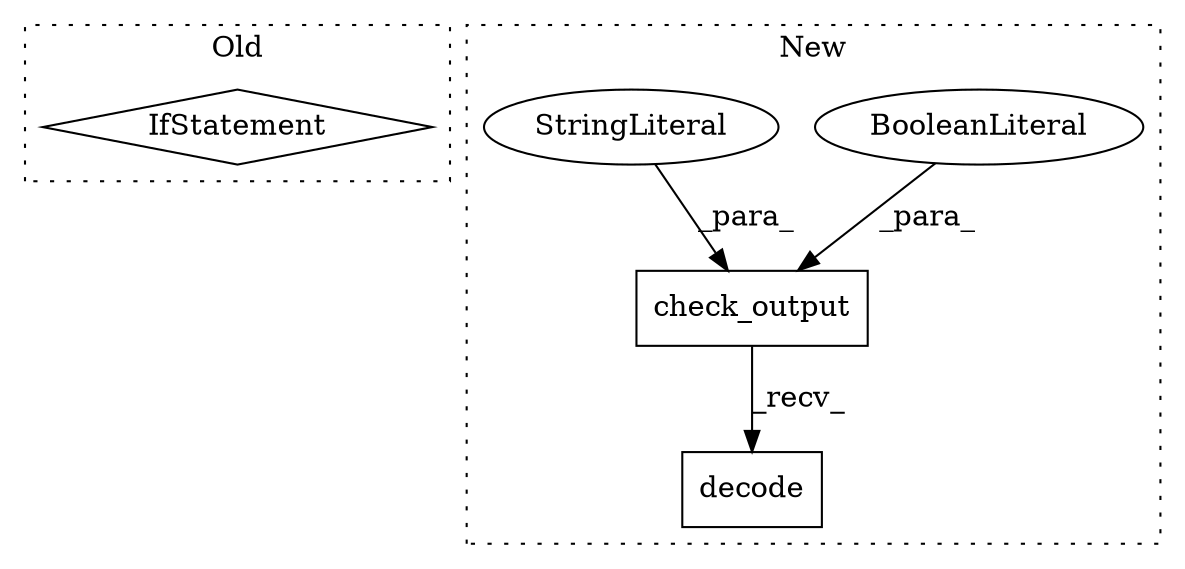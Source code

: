 digraph G {
subgraph cluster0 {
1 [label="IfStatement" a="25" s="15768,15794" l="4,2" shape="diamond"];
label = "Old";
style="dotted";
}
subgraph cluster1 {
2 [label="check_output" a="32" s="625,670" l="13,1" shape="box"];
3 [label="BooleanLiteral" a="9" s="666" l="4" shape="ellipse"];
4 [label="StringLiteral" a="45" s="638" l="27" shape="ellipse"];
5 [label="decode" a="32" s="672" l="8" shape="box"];
label = "New";
style="dotted";
}
2 -> 5 [label="_recv_"];
3 -> 2 [label="_para_"];
4 -> 2 [label="_para_"];
}